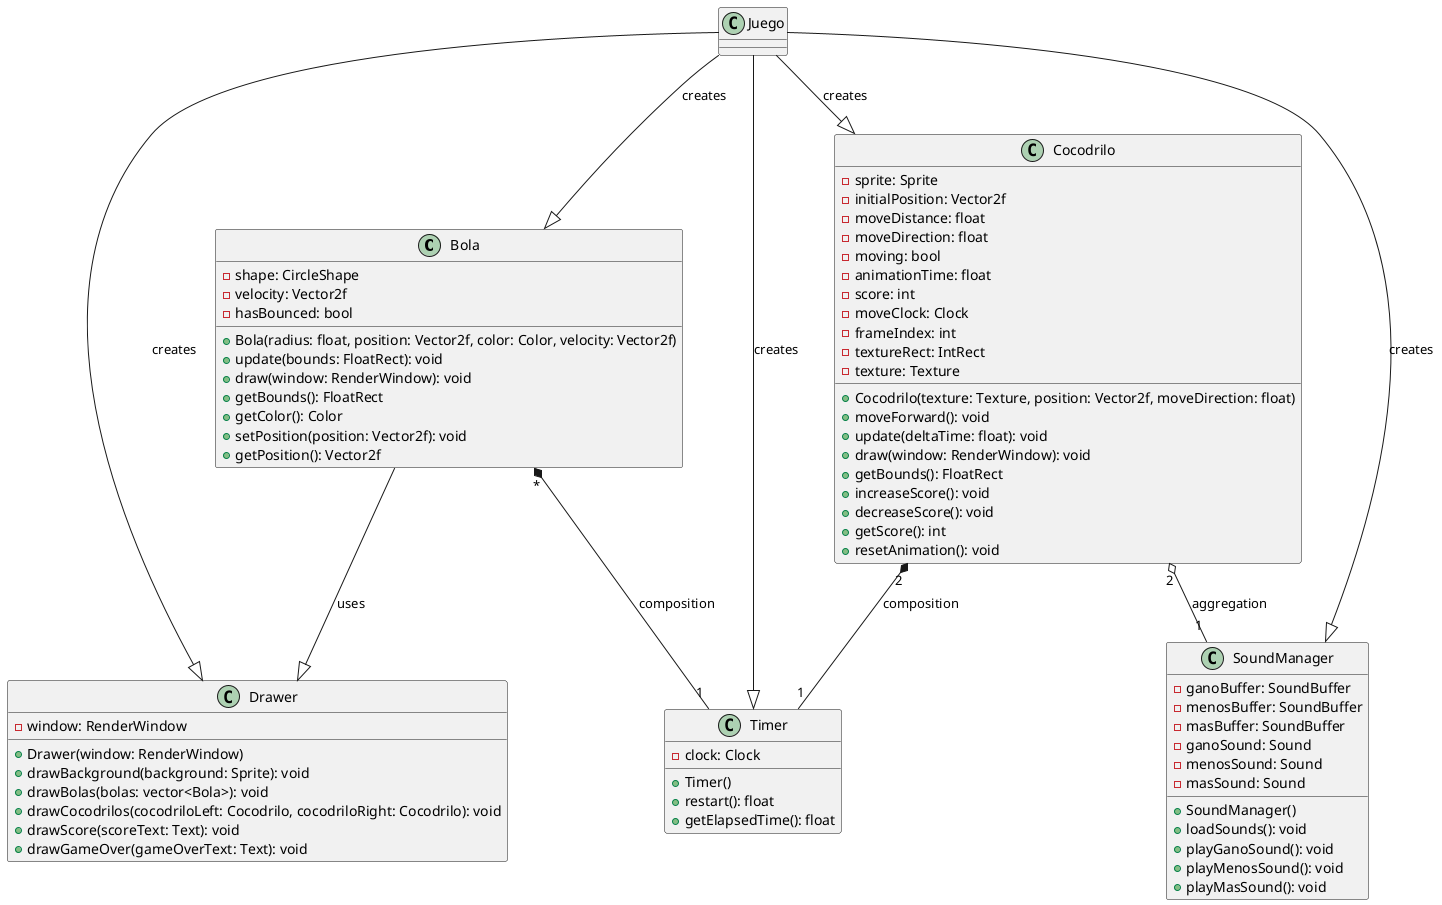 @startuml

class Bola {
    - shape: CircleShape
    - velocity: Vector2f
    - hasBounced: bool
    + Bola(radius: float, position: Vector2f, color: Color, velocity: Vector2f)
    + update(bounds: FloatRect): void
    + draw(window: RenderWindow): void
    + getBounds(): FloatRect
    + getColor(): Color
    + setPosition(position: Vector2f): void
    + getPosition(): Vector2f
}

class Cocodrilo {
    - sprite: Sprite
    - initialPosition: Vector2f
    - moveDistance: float
    - moveDirection: float
    - moving: bool
    - animationTime: float
    - score: int
    - moveClock: Clock
    - frameIndex: int
    - textureRect: IntRect
    - texture: Texture
    + Cocodrilo(texture: Texture, position: Vector2f, moveDirection: float)
    + moveForward(): void
    + update(deltaTime: float): void
    + draw(window: RenderWindow): void
    + getBounds(): FloatRect
    + increaseScore(): void
    + decreaseScore(): void
    + getScore(): int
    + resetAnimation(): void
}

class SoundManager {
    - ganoBuffer: SoundBuffer
    - menosBuffer: SoundBuffer
    - masBuffer: SoundBuffer
    - ganoSound: Sound
    - menosSound: Sound
    - masSound: Sound
    + SoundManager()
    + loadSounds(): void
    + playGanoSound(): void
    + playMenosSound(): void
    + playMasSound(): void
}

class Drawer {
    - window: RenderWindow
    + Drawer(window: RenderWindow)
    + drawBackground(background: Sprite): void
    + drawBolas(bolas: vector<Bola>): void
    + drawCocodrilos(cocodriloLeft: Cocodrilo, cocodriloRight: Cocodrilo): void
    + drawScore(scoreText: Text): void
    + drawGameOver(gameOverText: Text): void
}

class Timer {
    - clock: Clock
    + Timer()
    + restart(): float
    + getElapsedTime(): float
}

Bola --|> Drawer : uses
Cocodrilo "2" o-- "1" SoundManager : aggregation
Bola "*" *-- "1" Timer : composition
Cocodrilo "2" *-- "1" Timer : composition
Juego --|> Bola : creates
Juego --|> Cocodrilo : creates
Juego --|> SoundManager : creates
Juego --|> Drawer : creates
Juego --|> Timer : creates

@enduml
